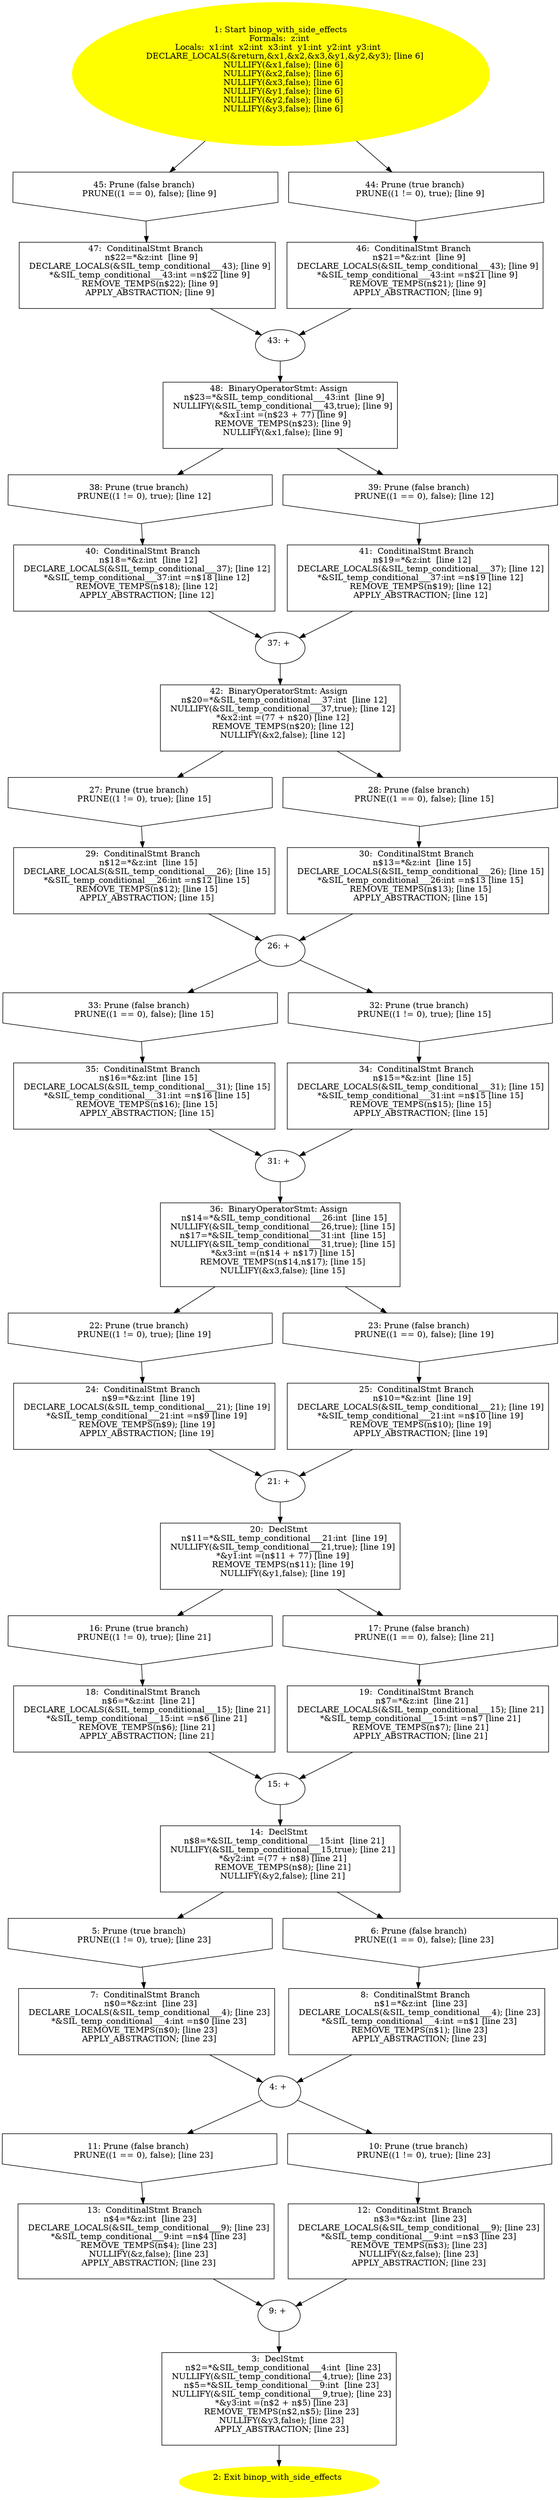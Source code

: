 digraph iCFG {
48 [label="48:  BinaryOperatorStmt: Assign \n   n$23=*&SIL_temp_conditional___43:int  [line 9]\n  NULLIFY(&SIL_temp_conditional___43,true); [line 9]\n  *&x1:int =(n$23 + 77) [line 9]\n  REMOVE_TEMPS(n$23); [line 9]\n  NULLIFY(&x1,false); [line 9]\n " shape="box"]
	

	 48 -> 38 ;
	 48 -> 39 ;
47 [label="47:  ConditinalStmt Branch \n   n$22=*&z:int  [line 9]\n  DECLARE_LOCALS(&SIL_temp_conditional___43); [line 9]\n  *&SIL_temp_conditional___43:int =n$22 [line 9]\n  REMOVE_TEMPS(n$22); [line 9]\n  APPLY_ABSTRACTION; [line 9]\n " shape="box"]
	

	 47 -> 43 ;
46 [label="46:  ConditinalStmt Branch \n   n$21=*&z:int  [line 9]\n  DECLARE_LOCALS(&SIL_temp_conditional___43); [line 9]\n  *&SIL_temp_conditional___43:int =n$21 [line 9]\n  REMOVE_TEMPS(n$21); [line 9]\n  APPLY_ABSTRACTION; [line 9]\n " shape="box"]
	

	 46 -> 43 ;
45 [label="45: Prune (false branch) \n   PRUNE((1 == 0), false); [line 9]\n " shape="invhouse"]
	

	 45 -> 47 ;
44 [label="44: Prune (true branch) \n   PRUNE((1 != 0), true); [line 9]\n " shape="invhouse"]
	

	 44 -> 46 ;
43 [label="43: + \n  " ]
	

	 43 -> 48 ;
42 [label="42:  BinaryOperatorStmt: Assign \n   n$20=*&SIL_temp_conditional___37:int  [line 12]\n  NULLIFY(&SIL_temp_conditional___37,true); [line 12]\n  *&x2:int =(77 + n$20) [line 12]\n  REMOVE_TEMPS(n$20); [line 12]\n  NULLIFY(&x2,false); [line 12]\n " shape="box"]
	

	 42 -> 27 ;
	 42 -> 28 ;
41 [label="41:  ConditinalStmt Branch \n   n$19=*&z:int  [line 12]\n  DECLARE_LOCALS(&SIL_temp_conditional___37); [line 12]\n  *&SIL_temp_conditional___37:int =n$19 [line 12]\n  REMOVE_TEMPS(n$19); [line 12]\n  APPLY_ABSTRACTION; [line 12]\n " shape="box"]
	

	 41 -> 37 ;
40 [label="40:  ConditinalStmt Branch \n   n$18=*&z:int  [line 12]\n  DECLARE_LOCALS(&SIL_temp_conditional___37); [line 12]\n  *&SIL_temp_conditional___37:int =n$18 [line 12]\n  REMOVE_TEMPS(n$18); [line 12]\n  APPLY_ABSTRACTION; [line 12]\n " shape="box"]
	

	 40 -> 37 ;
39 [label="39: Prune (false branch) \n   PRUNE((1 == 0), false); [line 12]\n " shape="invhouse"]
	

	 39 -> 41 ;
38 [label="38: Prune (true branch) \n   PRUNE((1 != 0), true); [line 12]\n " shape="invhouse"]
	

	 38 -> 40 ;
37 [label="37: + \n  " ]
	

	 37 -> 42 ;
36 [label="36:  BinaryOperatorStmt: Assign \n   n$14=*&SIL_temp_conditional___26:int  [line 15]\n  NULLIFY(&SIL_temp_conditional___26,true); [line 15]\n  n$17=*&SIL_temp_conditional___31:int  [line 15]\n  NULLIFY(&SIL_temp_conditional___31,true); [line 15]\n  *&x3:int =(n$14 + n$17) [line 15]\n  REMOVE_TEMPS(n$14,n$17); [line 15]\n  NULLIFY(&x3,false); [line 15]\n " shape="box"]
	

	 36 -> 22 ;
	 36 -> 23 ;
35 [label="35:  ConditinalStmt Branch \n   n$16=*&z:int  [line 15]\n  DECLARE_LOCALS(&SIL_temp_conditional___31); [line 15]\n  *&SIL_temp_conditional___31:int =n$16 [line 15]\n  REMOVE_TEMPS(n$16); [line 15]\n  APPLY_ABSTRACTION; [line 15]\n " shape="box"]
	

	 35 -> 31 ;
34 [label="34:  ConditinalStmt Branch \n   n$15=*&z:int  [line 15]\n  DECLARE_LOCALS(&SIL_temp_conditional___31); [line 15]\n  *&SIL_temp_conditional___31:int =n$15 [line 15]\n  REMOVE_TEMPS(n$15); [line 15]\n  APPLY_ABSTRACTION; [line 15]\n " shape="box"]
	

	 34 -> 31 ;
33 [label="33: Prune (false branch) \n   PRUNE((1 == 0), false); [line 15]\n " shape="invhouse"]
	

	 33 -> 35 ;
32 [label="32: Prune (true branch) \n   PRUNE((1 != 0), true); [line 15]\n " shape="invhouse"]
	

	 32 -> 34 ;
31 [label="31: + \n  " ]
	

	 31 -> 36 ;
30 [label="30:  ConditinalStmt Branch \n   n$13=*&z:int  [line 15]\n  DECLARE_LOCALS(&SIL_temp_conditional___26); [line 15]\n  *&SIL_temp_conditional___26:int =n$13 [line 15]\n  REMOVE_TEMPS(n$13); [line 15]\n  APPLY_ABSTRACTION; [line 15]\n " shape="box"]
	

	 30 -> 26 ;
29 [label="29:  ConditinalStmt Branch \n   n$12=*&z:int  [line 15]\n  DECLARE_LOCALS(&SIL_temp_conditional___26); [line 15]\n  *&SIL_temp_conditional___26:int =n$12 [line 15]\n  REMOVE_TEMPS(n$12); [line 15]\n  APPLY_ABSTRACTION; [line 15]\n " shape="box"]
	

	 29 -> 26 ;
28 [label="28: Prune (false branch) \n   PRUNE((1 == 0), false); [line 15]\n " shape="invhouse"]
	

	 28 -> 30 ;
27 [label="27: Prune (true branch) \n   PRUNE((1 != 0), true); [line 15]\n " shape="invhouse"]
	

	 27 -> 29 ;
26 [label="26: + \n  " ]
	

	 26 -> 32 ;
	 26 -> 33 ;
25 [label="25:  ConditinalStmt Branch \n   n$10=*&z:int  [line 19]\n  DECLARE_LOCALS(&SIL_temp_conditional___21); [line 19]\n  *&SIL_temp_conditional___21:int =n$10 [line 19]\n  REMOVE_TEMPS(n$10); [line 19]\n  APPLY_ABSTRACTION; [line 19]\n " shape="box"]
	

	 25 -> 21 ;
24 [label="24:  ConditinalStmt Branch \n   n$9=*&z:int  [line 19]\n  DECLARE_LOCALS(&SIL_temp_conditional___21); [line 19]\n  *&SIL_temp_conditional___21:int =n$9 [line 19]\n  REMOVE_TEMPS(n$9); [line 19]\n  APPLY_ABSTRACTION; [line 19]\n " shape="box"]
	

	 24 -> 21 ;
23 [label="23: Prune (false branch) \n   PRUNE((1 == 0), false); [line 19]\n " shape="invhouse"]
	

	 23 -> 25 ;
22 [label="22: Prune (true branch) \n   PRUNE((1 != 0), true); [line 19]\n " shape="invhouse"]
	

	 22 -> 24 ;
21 [label="21: + \n  " ]
	

	 21 -> 20 ;
20 [label="20:  DeclStmt \n   n$11=*&SIL_temp_conditional___21:int  [line 19]\n  NULLIFY(&SIL_temp_conditional___21,true); [line 19]\n  *&y1:int =(n$11 + 77) [line 19]\n  REMOVE_TEMPS(n$11); [line 19]\n  NULLIFY(&y1,false); [line 19]\n " shape="box"]
	

	 20 -> 16 ;
	 20 -> 17 ;
19 [label="19:  ConditinalStmt Branch \n   n$7=*&z:int  [line 21]\n  DECLARE_LOCALS(&SIL_temp_conditional___15); [line 21]\n  *&SIL_temp_conditional___15:int =n$7 [line 21]\n  REMOVE_TEMPS(n$7); [line 21]\n  APPLY_ABSTRACTION; [line 21]\n " shape="box"]
	

	 19 -> 15 ;
18 [label="18:  ConditinalStmt Branch \n   n$6=*&z:int  [line 21]\n  DECLARE_LOCALS(&SIL_temp_conditional___15); [line 21]\n  *&SIL_temp_conditional___15:int =n$6 [line 21]\n  REMOVE_TEMPS(n$6); [line 21]\n  APPLY_ABSTRACTION; [line 21]\n " shape="box"]
	

	 18 -> 15 ;
17 [label="17: Prune (false branch) \n   PRUNE((1 == 0), false); [line 21]\n " shape="invhouse"]
	

	 17 -> 19 ;
16 [label="16: Prune (true branch) \n   PRUNE((1 != 0), true); [line 21]\n " shape="invhouse"]
	

	 16 -> 18 ;
15 [label="15: + \n  " ]
	

	 15 -> 14 ;
14 [label="14:  DeclStmt \n   n$8=*&SIL_temp_conditional___15:int  [line 21]\n  NULLIFY(&SIL_temp_conditional___15,true); [line 21]\n  *&y2:int =(77 + n$8) [line 21]\n  REMOVE_TEMPS(n$8); [line 21]\n  NULLIFY(&y2,false); [line 21]\n " shape="box"]
	

	 14 -> 5 ;
	 14 -> 6 ;
13 [label="13:  ConditinalStmt Branch \n   n$4=*&z:int  [line 23]\n  DECLARE_LOCALS(&SIL_temp_conditional___9); [line 23]\n  *&SIL_temp_conditional___9:int =n$4 [line 23]\n  REMOVE_TEMPS(n$4); [line 23]\n  NULLIFY(&z,false); [line 23]\n  APPLY_ABSTRACTION; [line 23]\n " shape="box"]
	

	 13 -> 9 ;
12 [label="12:  ConditinalStmt Branch \n   n$3=*&z:int  [line 23]\n  DECLARE_LOCALS(&SIL_temp_conditional___9); [line 23]\n  *&SIL_temp_conditional___9:int =n$3 [line 23]\n  REMOVE_TEMPS(n$3); [line 23]\n  NULLIFY(&z,false); [line 23]\n  APPLY_ABSTRACTION; [line 23]\n " shape="box"]
	

	 12 -> 9 ;
11 [label="11: Prune (false branch) \n   PRUNE((1 == 0), false); [line 23]\n " shape="invhouse"]
	

	 11 -> 13 ;
10 [label="10: Prune (true branch) \n   PRUNE((1 != 0), true); [line 23]\n " shape="invhouse"]
	

	 10 -> 12 ;
9 [label="9: + \n  " ]
	

	 9 -> 3 ;
8 [label="8:  ConditinalStmt Branch \n   n$1=*&z:int  [line 23]\n  DECLARE_LOCALS(&SIL_temp_conditional___4); [line 23]\n  *&SIL_temp_conditional___4:int =n$1 [line 23]\n  REMOVE_TEMPS(n$1); [line 23]\n  APPLY_ABSTRACTION; [line 23]\n " shape="box"]
	

	 8 -> 4 ;
7 [label="7:  ConditinalStmt Branch \n   n$0=*&z:int  [line 23]\n  DECLARE_LOCALS(&SIL_temp_conditional___4); [line 23]\n  *&SIL_temp_conditional___4:int =n$0 [line 23]\n  REMOVE_TEMPS(n$0); [line 23]\n  APPLY_ABSTRACTION; [line 23]\n " shape="box"]
	

	 7 -> 4 ;
6 [label="6: Prune (false branch) \n   PRUNE((1 == 0), false); [line 23]\n " shape="invhouse"]
	

	 6 -> 8 ;
5 [label="5: Prune (true branch) \n   PRUNE((1 != 0), true); [line 23]\n " shape="invhouse"]
	

	 5 -> 7 ;
4 [label="4: + \n  " ]
	

	 4 -> 10 ;
	 4 -> 11 ;
3 [label="3:  DeclStmt \n   n$2=*&SIL_temp_conditional___4:int  [line 23]\n  NULLIFY(&SIL_temp_conditional___4,true); [line 23]\n  n$5=*&SIL_temp_conditional___9:int  [line 23]\n  NULLIFY(&SIL_temp_conditional___9,true); [line 23]\n  *&y3:int =(n$2 + n$5) [line 23]\n  REMOVE_TEMPS(n$2,n$5); [line 23]\n  NULLIFY(&y3,false); [line 23]\n  APPLY_ABSTRACTION; [line 23]\n " shape="box"]
	

	 3 -> 2 ;
2 [label="2: Exit binop_with_side_effects \n  " color=yellow style=filled]
	

1 [label="1: Start binop_with_side_effects\nFormals:  z:int \nLocals:  x1:int  x2:int  x3:int  y1:int  y2:int  y3:int  \n   DECLARE_LOCALS(&return,&x1,&x2,&x3,&y1,&y2,&y3); [line 6]\n  NULLIFY(&x1,false); [line 6]\n  NULLIFY(&x2,false); [line 6]\n  NULLIFY(&x3,false); [line 6]\n  NULLIFY(&y1,false); [line 6]\n  NULLIFY(&y2,false); [line 6]\n  NULLIFY(&y3,false); [line 6]\n " color=yellow style=filled]
	

	 1 -> 44 ;
	 1 -> 45 ;
}
